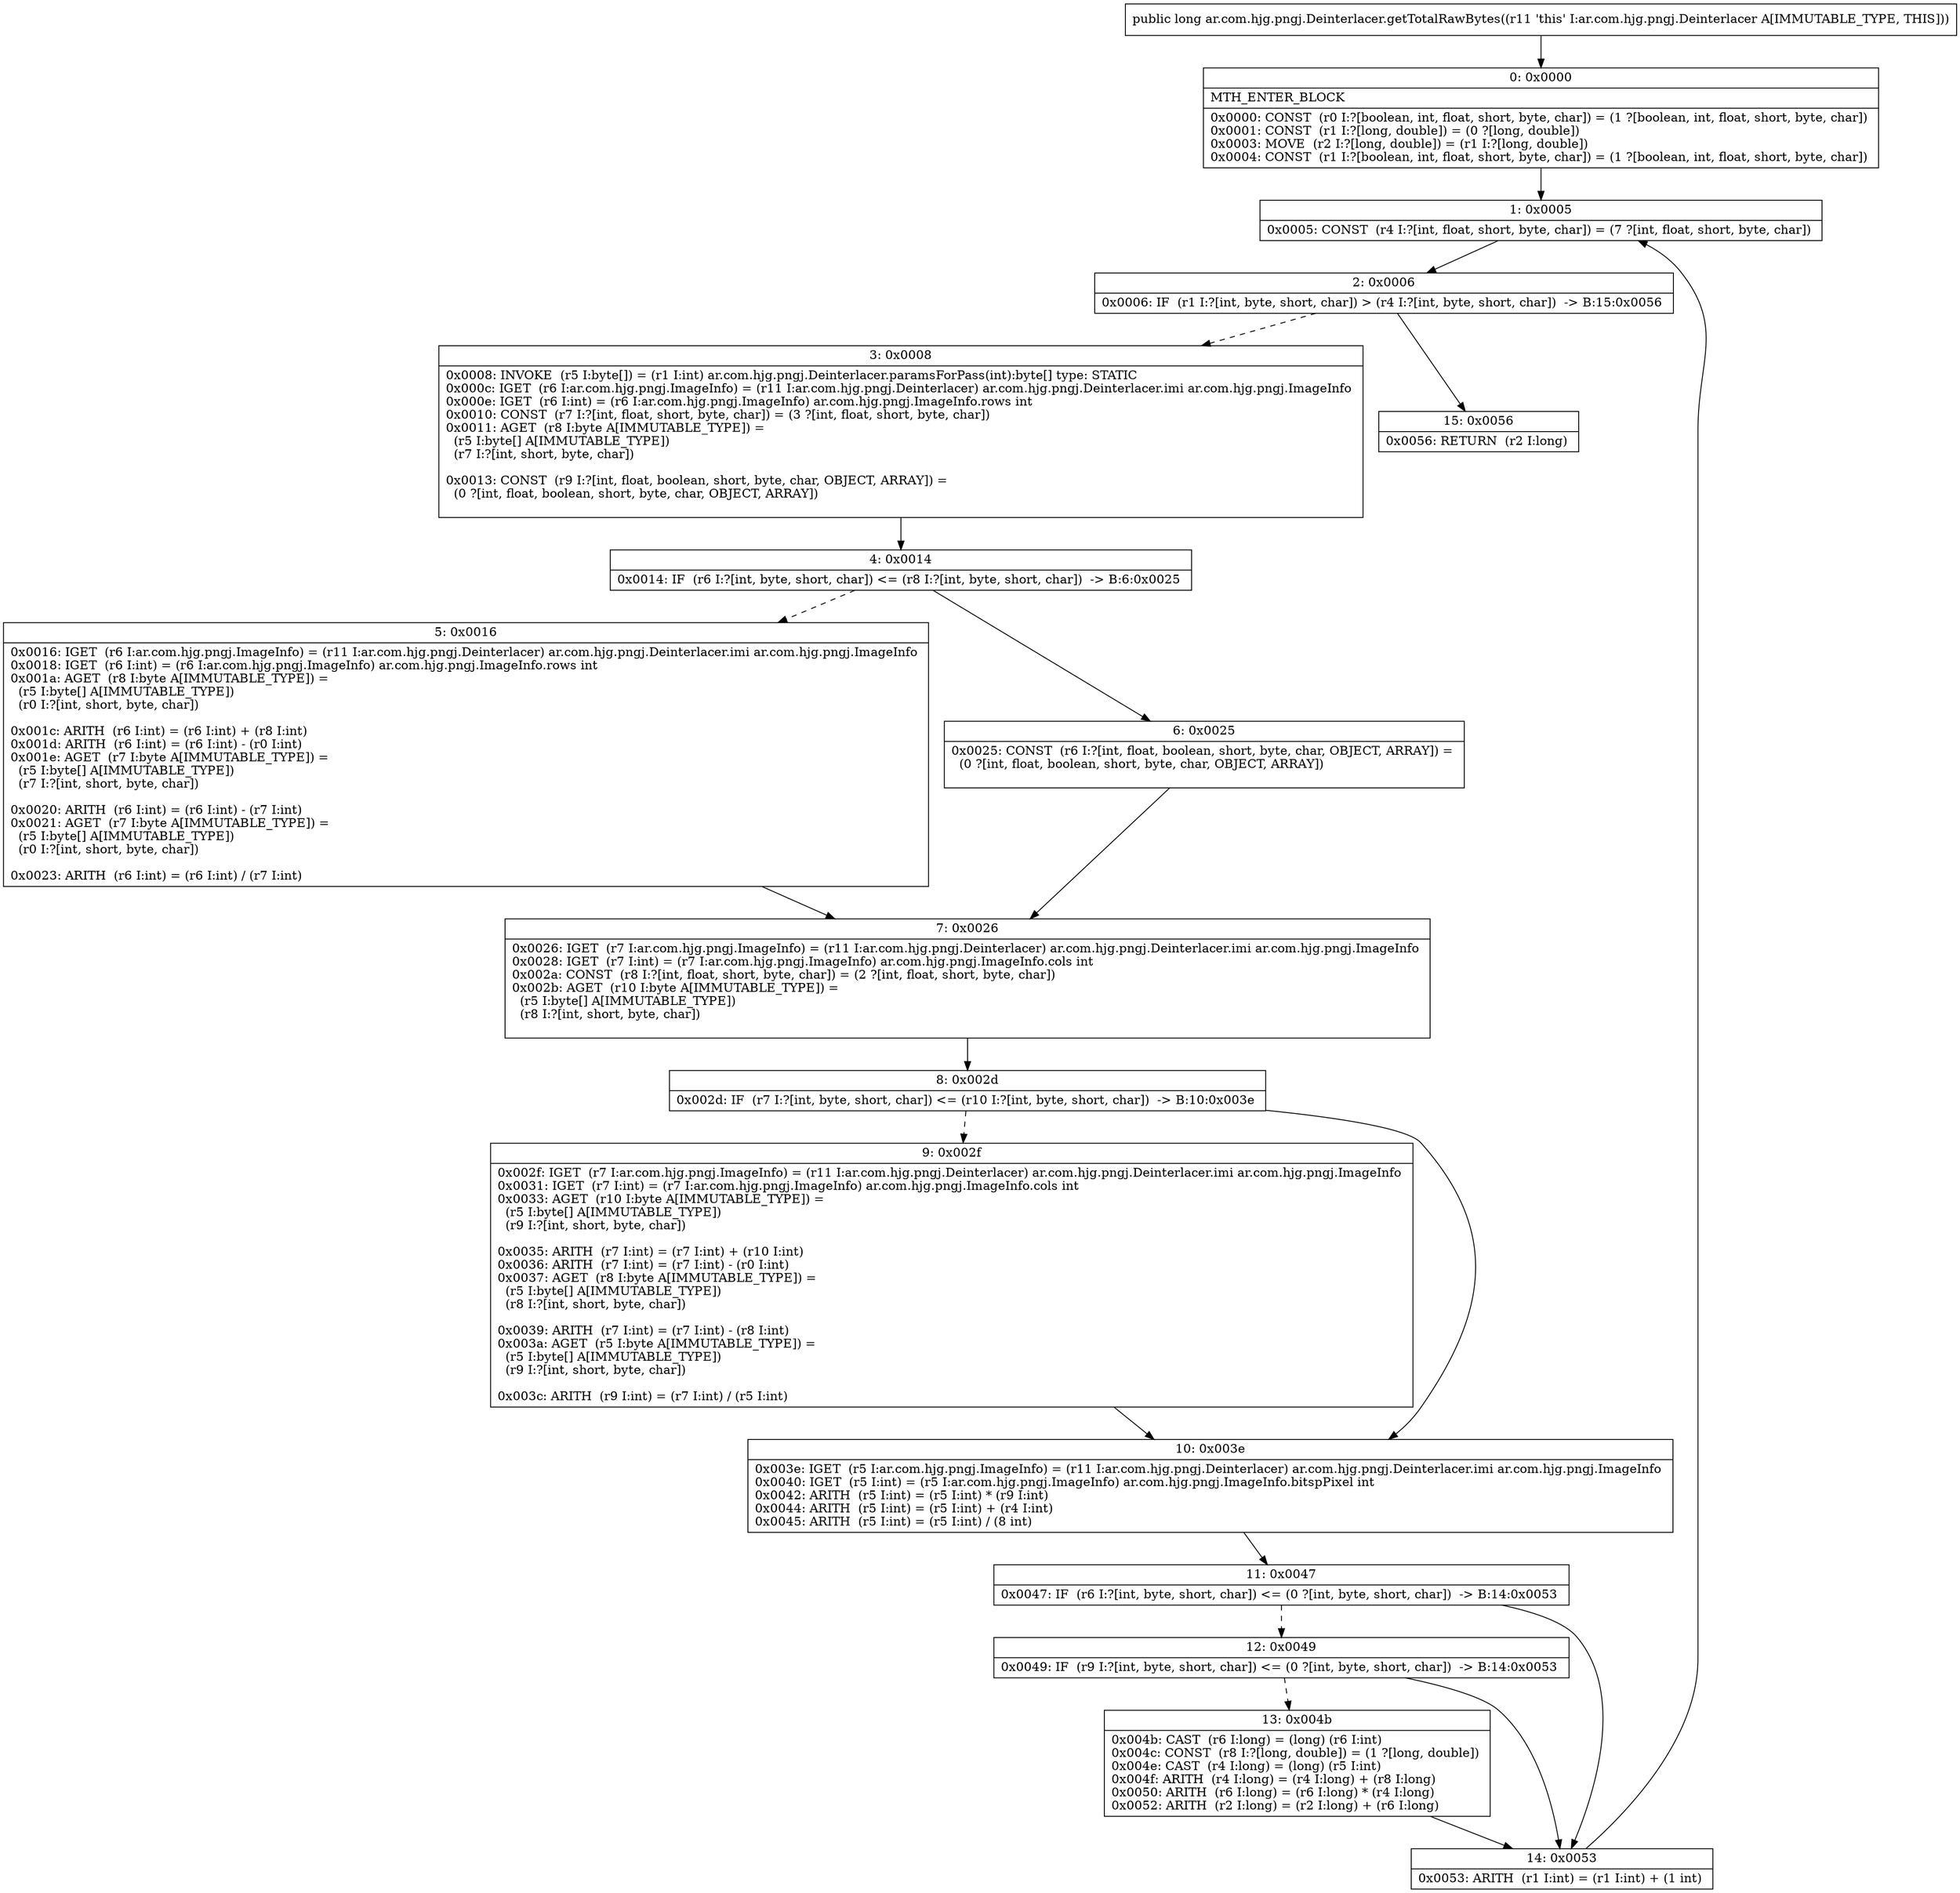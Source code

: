 digraph "CFG forar.com.hjg.pngj.Deinterlacer.getTotalRawBytes()J" {
Node_0 [shape=record,label="{0\:\ 0x0000|MTH_ENTER_BLOCK\l|0x0000: CONST  (r0 I:?[boolean, int, float, short, byte, char]) = (1 ?[boolean, int, float, short, byte, char]) \l0x0001: CONST  (r1 I:?[long, double]) = (0 ?[long, double]) \l0x0003: MOVE  (r2 I:?[long, double]) = (r1 I:?[long, double]) \l0x0004: CONST  (r1 I:?[boolean, int, float, short, byte, char]) = (1 ?[boolean, int, float, short, byte, char]) \l}"];
Node_1 [shape=record,label="{1\:\ 0x0005|0x0005: CONST  (r4 I:?[int, float, short, byte, char]) = (7 ?[int, float, short, byte, char]) \l}"];
Node_2 [shape=record,label="{2\:\ 0x0006|0x0006: IF  (r1 I:?[int, byte, short, char]) \> (r4 I:?[int, byte, short, char])  \-\> B:15:0x0056 \l}"];
Node_3 [shape=record,label="{3\:\ 0x0008|0x0008: INVOKE  (r5 I:byte[]) = (r1 I:int) ar.com.hjg.pngj.Deinterlacer.paramsForPass(int):byte[] type: STATIC \l0x000c: IGET  (r6 I:ar.com.hjg.pngj.ImageInfo) = (r11 I:ar.com.hjg.pngj.Deinterlacer) ar.com.hjg.pngj.Deinterlacer.imi ar.com.hjg.pngj.ImageInfo \l0x000e: IGET  (r6 I:int) = (r6 I:ar.com.hjg.pngj.ImageInfo) ar.com.hjg.pngj.ImageInfo.rows int \l0x0010: CONST  (r7 I:?[int, float, short, byte, char]) = (3 ?[int, float, short, byte, char]) \l0x0011: AGET  (r8 I:byte A[IMMUTABLE_TYPE]) = \l  (r5 I:byte[] A[IMMUTABLE_TYPE])\l  (r7 I:?[int, short, byte, char])\l \l0x0013: CONST  (r9 I:?[int, float, boolean, short, byte, char, OBJECT, ARRAY]) = \l  (0 ?[int, float, boolean, short, byte, char, OBJECT, ARRAY])\l \l}"];
Node_4 [shape=record,label="{4\:\ 0x0014|0x0014: IF  (r6 I:?[int, byte, short, char]) \<= (r8 I:?[int, byte, short, char])  \-\> B:6:0x0025 \l}"];
Node_5 [shape=record,label="{5\:\ 0x0016|0x0016: IGET  (r6 I:ar.com.hjg.pngj.ImageInfo) = (r11 I:ar.com.hjg.pngj.Deinterlacer) ar.com.hjg.pngj.Deinterlacer.imi ar.com.hjg.pngj.ImageInfo \l0x0018: IGET  (r6 I:int) = (r6 I:ar.com.hjg.pngj.ImageInfo) ar.com.hjg.pngj.ImageInfo.rows int \l0x001a: AGET  (r8 I:byte A[IMMUTABLE_TYPE]) = \l  (r5 I:byte[] A[IMMUTABLE_TYPE])\l  (r0 I:?[int, short, byte, char])\l \l0x001c: ARITH  (r6 I:int) = (r6 I:int) + (r8 I:int) \l0x001d: ARITH  (r6 I:int) = (r6 I:int) \- (r0 I:int) \l0x001e: AGET  (r7 I:byte A[IMMUTABLE_TYPE]) = \l  (r5 I:byte[] A[IMMUTABLE_TYPE])\l  (r7 I:?[int, short, byte, char])\l \l0x0020: ARITH  (r6 I:int) = (r6 I:int) \- (r7 I:int) \l0x0021: AGET  (r7 I:byte A[IMMUTABLE_TYPE]) = \l  (r5 I:byte[] A[IMMUTABLE_TYPE])\l  (r0 I:?[int, short, byte, char])\l \l0x0023: ARITH  (r6 I:int) = (r6 I:int) \/ (r7 I:int) \l}"];
Node_6 [shape=record,label="{6\:\ 0x0025|0x0025: CONST  (r6 I:?[int, float, boolean, short, byte, char, OBJECT, ARRAY]) = \l  (0 ?[int, float, boolean, short, byte, char, OBJECT, ARRAY])\l \l}"];
Node_7 [shape=record,label="{7\:\ 0x0026|0x0026: IGET  (r7 I:ar.com.hjg.pngj.ImageInfo) = (r11 I:ar.com.hjg.pngj.Deinterlacer) ar.com.hjg.pngj.Deinterlacer.imi ar.com.hjg.pngj.ImageInfo \l0x0028: IGET  (r7 I:int) = (r7 I:ar.com.hjg.pngj.ImageInfo) ar.com.hjg.pngj.ImageInfo.cols int \l0x002a: CONST  (r8 I:?[int, float, short, byte, char]) = (2 ?[int, float, short, byte, char]) \l0x002b: AGET  (r10 I:byte A[IMMUTABLE_TYPE]) = \l  (r5 I:byte[] A[IMMUTABLE_TYPE])\l  (r8 I:?[int, short, byte, char])\l \l}"];
Node_8 [shape=record,label="{8\:\ 0x002d|0x002d: IF  (r7 I:?[int, byte, short, char]) \<= (r10 I:?[int, byte, short, char])  \-\> B:10:0x003e \l}"];
Node_9 [shape=record,label="{9\:\ 0x002f|0x002f: IGET  (r7 I:ar.com.hjg.pngj.ImageInfo) = (r11 I:ar.com.hjg.pngj.Deinterlacer) ar.com.hjg.pngj.Deinterlacer.imi ar.com.hjg.pngj.ImageInfo \l0x0031: IGET  (r7 I:int) = (r7 I:ar.com.hjg.pngj.ImageInfo) ar.com.hjg.pngj.ImageInfo.cols int \l0x0033: AGET  (r10 I:byte A[IMMUTABLE_TYPE]) = \l  (r5 I:byte[] A[IMMUTABLE_TYPE])\l  (r9 I:?[int, short, byte, char])\l \l0x0035: ARITH  (r7 I:int) = (r7 I:int) + (r10 I:int) \l0x0036: ARITH  (r7 I:int) = (r7 I:int) \- (r0 I:int) \l0x0037: AGET  (r8 I:byte A[IMMUTABLE_TYPE]) = \l  (r5 I:byte[] A[IMMUTABLE_TYPE])\l  (r8 I:?[int, short, byte, char])\l \l0x0039: ARITH  (r7 I:int) = (r7 I:int) \- (r8 I:int) \l0x003a: AGET  (r5 I:byte A[IMMUTABLE_TYPE]) = \l  (r5 I:byte[] A[IMMUTABLE_TYPE])\l  (r9 I:?[int, short, byte, char])\l \l0x003c: ARITH  (r9 I:int) = (r7 I:int) \/ (r5 I:int) \l}"];
Node_10 [shape=record,label="{10\:\ 0x003e|0x003e: IGET  (r5 I:ar.com.hjg.pngj.ImageInfo) = (r11 I:ar.com.hjg.pngj.Deinterlacer) ar.com.hjg.pngj.Deinterlacer.imi ar.com.hjg.pngj.ImageInfo \l0x0040: IGET  (r5 I:int) = (r5 I:ar.com.hjg.pngj.ImageInfo) ar.com.hjg.pngj.ImageInfo.bitspPixel int \l0x0042: ARITH  (r5 I:int) = (r5 I:int) * (r9 I:int) \l0x0044: ARITH  (r5 I:int) = (r5 I:int) + (r4 I:int) \l0x0045: ARITH  (r5 I:int) = (r5 I:int) \/ (8 int) \l}"];
Node_11 [shape=record,label="{11\:\ 0x0047|0x0047: IF  (r6 I:?[int, byte, short, char]) \<= (0 ?[int, byte, short, char])  \-\> B:14:0x0053 \l}"];
Node_12 [shape=record,label="{12\:\ 0x0049|0x0049: IF  (r9 I:?[int, byte, short, char]) \<= (0 ?[int, byte, short, char])  \-\> B:14:0x0053 \l}"];
Node_13 [shape=record,label="{13\:\ 0x004b|0x004b: CAST  (r6 I:long) = (long) (r6 I:int) \l0x004c: CONST  (r8 I:?[long, double]) = (1 ?[long, double]) \l0x004e: CAST  (r4 I:long) = (long) (r5 I:int) \l0x004f: ARITH  (r4 I:long) = (r4 I:long) + (r8 I:long) \l0x0050: ARITH  (r6 I:long) = (r6 I:long) * (r4 I:long) \l0x0052: ARITH  (r2 I:long) = (r2 I:long) + (r6 I:long) \l}"];
Node_14 [shape=record,label="{14\:\ 0x0053|0x0053: ARITH  (r1 I:int) = (r1 I:int) + (1 int) \l}"];
Node_15 [shape=record,label="{15\:\ 0x0056|0x0056: RETURN  (r2 I:long) \l}"];
MethodNode[shape=record,label="{public long ar.com.hjg.pngj.Deinterlacer.getTotalRawBytes((r11 'this' I:ar.com.hjg.pngj.Deinterlacer A[IMMUTABLE_TYPE, THIS])) }"];
MethodNode -> Node_0;
Node_0 -> Node_1;
Node_1 -> Node_2;
Node_2 -> Node_3[style=dashed];
Node_2 -> Node_15;
Node_3 -> Node_4;
Node_4 -> Node_5[style=dashed];
Node_4 -> Node_6;
Node_5 -> Node_7;
Node_6 -> Node_7;
Node_7 -> Node_8;
Node_8 -> Node_9[style=dashed];
Node_8 -> Node_10;
Node_9 -> Node_10;
Node_10 -> Node_11;
Node_11 -> Node_12[style=dashed];
Node_11 -> Node_14;
Node_12 -> Node_13[style=dashed];
Node_12 -> Node_14;
Node_13 -> Node_14;
Node_14 -> Node_1;
}

